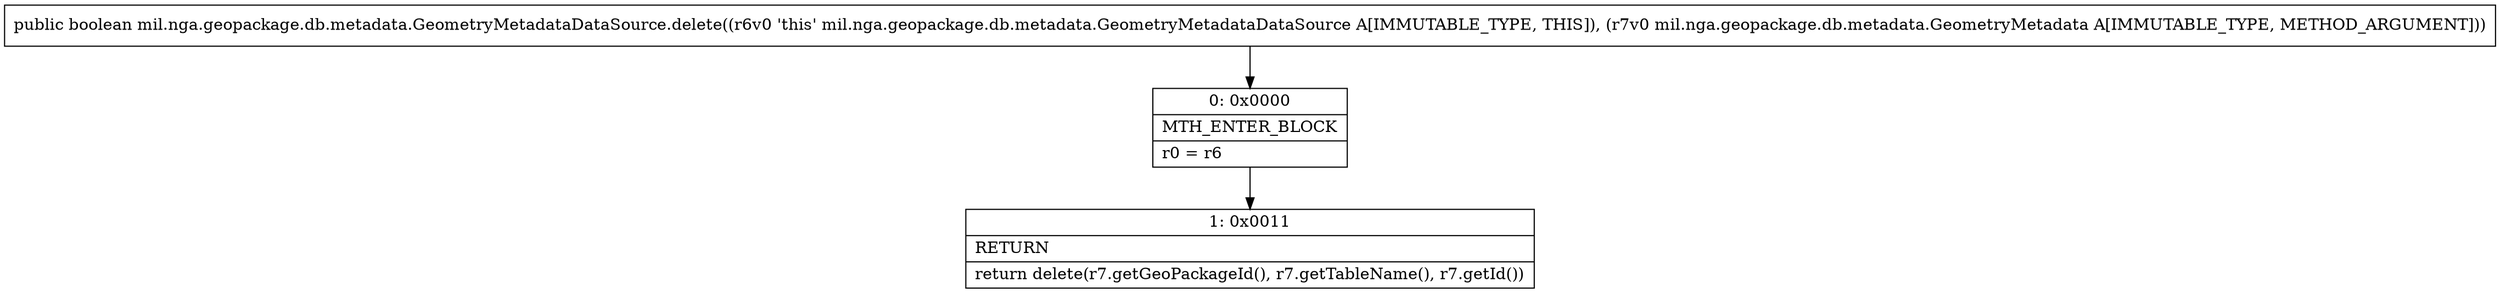 digraph "CFG formil.nga.geopackage.db.metadata.GeometryMetadataDataSource.delete(Lmil\/nga\/geopackage\/db\/metadata\/GeometryMetadata;)Z" {
Node_0 [shape=record,label="{0\:\ 0x0000|MTH_ENTER_BLOCK\l|r0 = r6\l}"];
Node_1 [shape=record,label="{1\:\ 0x0011|RETURN\l|return delete(r7.getGeoPackageId(), r7.getTableName(), r7.getId())\l}"];
MethodNode[shape=record,label="{public boolean mil.nga.geopackage.db.metadata.GeometryMetadataDataSource.delete((r6v0 'this' mil.nga.geopackage.db.metadata.GeometryMetadataDataSource A[IMMUTABLE_TYPE, THIS]), (r7v0 mil.nga.geopackage.db.metadata.GeometryMetadata A[IMMUTABLE_TYPE, METHOD_ARGUMENT])) }"];
MethodNode -> Node_0;
Node_0 -> Node_1;
}

